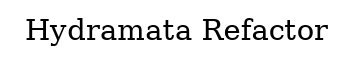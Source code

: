 digraph "G" {
    label="Hydramata Refactor"
    compound=true;
    node[color="grey15" fillcolor=white style=filled shape=record penwidth=2 margin="0.15, 0.125"];

    subgraph cluster_1 {
      label="Hydramata Base Definitions"
      fillcolor=olivedrab3
      style=filled
    }

    subgraph cluster_2 {
      label="Hydramata::Works"
      fillcolor=orange
      style=filled
    }

    subgraph cluster_3 {
      label="Hydramata::Worksflow"
      fillcolor=lightblue
      style=filled
    }

    subgraph cluster_4 {
      label="Hydramata::Permissions"
      fillcolor=firebrick2
      style=filled
    }

    subgraph cluster_5 {
      label="Hydramata::AdministrativeContext"
      fillcolor=orchid3
      style=filled
    }

}